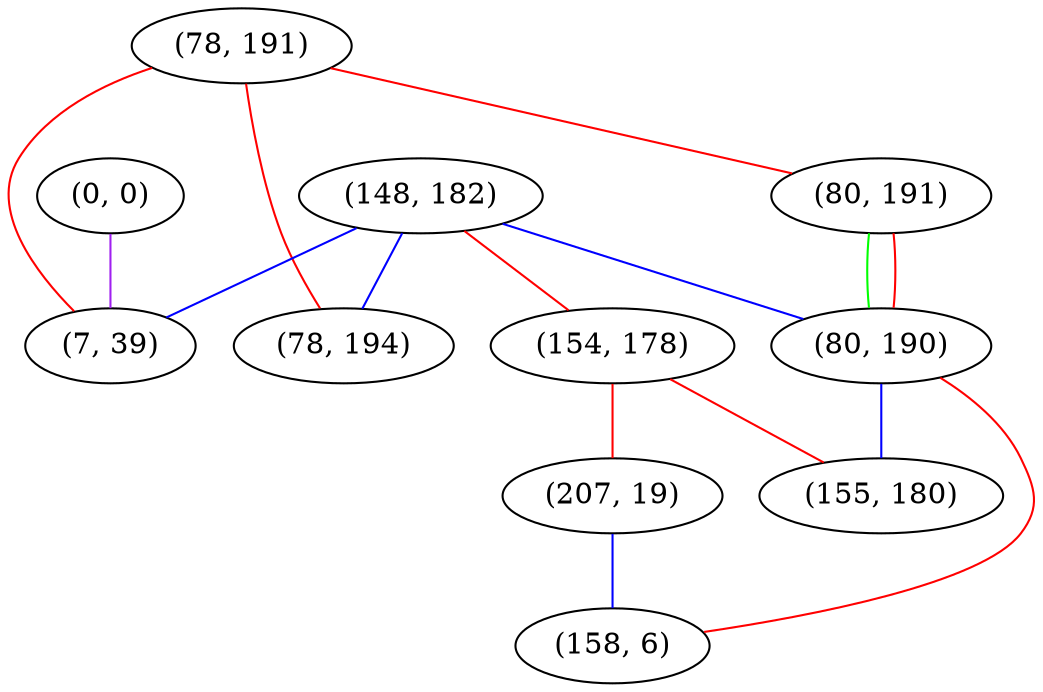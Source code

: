 graph "" {
"(0, 0)";
"(78, 191)";
"(148, 182)";
"(80, 191)";
"(80, 190)";
"(7, 39)";
"(154, 178)";
"(207, 19)";
"(155, 180)";
"(78, 194)";
"(158, 6)";
"(0, 0)" -- "(7, 39)"  [color=purple, key=0, weight=4];
"(78, 191)" -- "(78, 194)"  [color=red, key=0, weight=1];
"(78, 191)" -- "(7, 39)"  [color=red, key=0, weight=1];
"(78, 191)" -- "(80, 191)"  [color=red, key=0, weight=1];
"(148, 182)" -- "(80, 190)"  [color=blue, key=0, weight=3];
"(148, 182)" -- "(78, 194)"  [color=blue, key=0, weight=3];
"(148, 182)" -- "(7, 39)"  [color=blue, key=0, weight=3];
"(148, 182)" -- "(154, 178)"  [color=red, key=0, weight=1];
"(80, 191)" -- "(80, 190)"  [color=green, key=0, weight=2];
"(80, 191)" -- "(80, 190)"  [color=red, key=1, weight=1];
"(80, 190)" -- "(155, 180)"  [color=blue, key=0, weight=3];
"(80, 190)" -- "(158, 6)"  [color=red, key=0, weight=1];
"(154, 178)" -- "(207, 19)"  [color=red, key=0, weight=1];
"(154, 178)" -- "(155, 180)"  [color=red, key=0, weight=1];
"(207, 19)" -- "(158, 6)"  [color=blue, key=0, weight=3];
}
